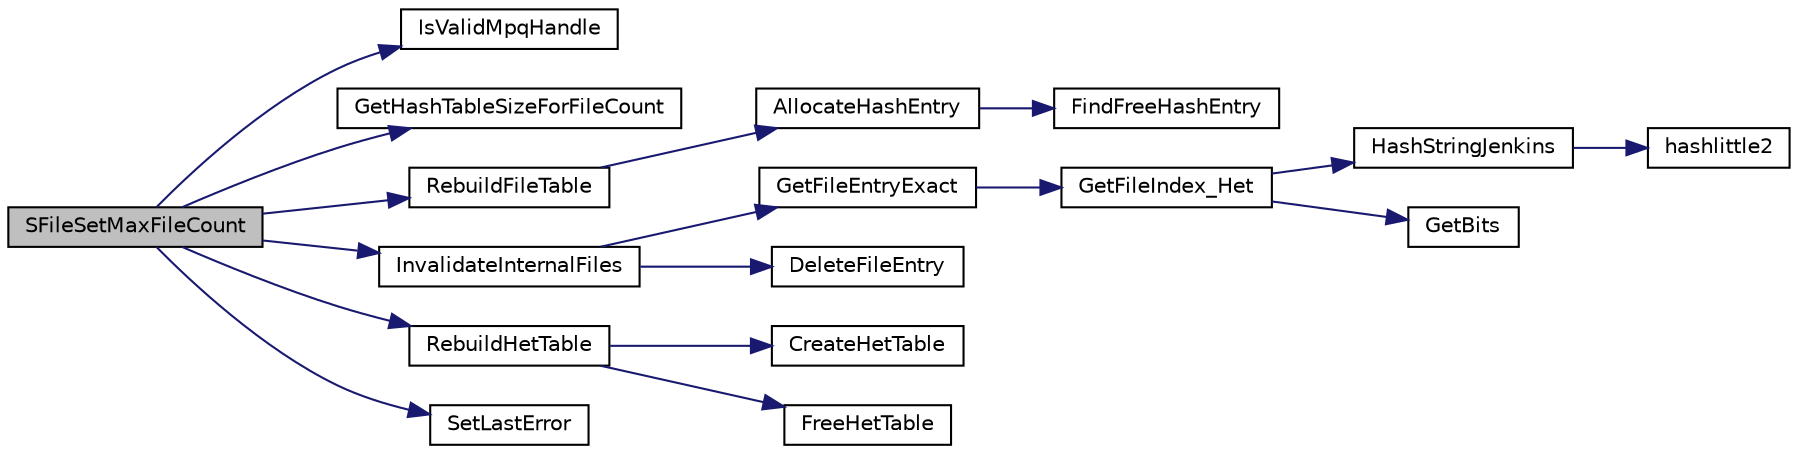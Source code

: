 digraph G
{
  edge [fontname="Helvetica",fontsize="10",labelfontname="Helvetica",labelfontsize="10"];
  node [fontname="Helvetica",fontsize="10",shape=record];
  rankdir="LR";
  Node1 [label="SFileSetMaxFileCount",height=0.2,width=0.4,color="black", fillcolor="grey75", style="filled" fontcolor="black"];
  Node1 -> Node2 [color="midnightblue",fontsize="10",style="solid",fontname="Helvetica"];
  Node2 [label="IsValidMpqHandle",height=0.2,width=0.4,color="black", fillcolor="white", style="filled",URL="$_s_base_common_8cpp.html#a67882fdf8d424efbb6b2e1f748583a66"];
  Node1 -> Node3 [color="midnightblue",fontsize="10",style="solid",fontname="Helvetica"];
  Node3 [label="GetHashTableSizeForFileCount",height=0.2,width=0.4,color="black", fillcolor="white", style="filled",URL="$_s_base_common_8cpp.html#aa2f9f710a63a44de2157a48bff7c5a21"];
  Node1 -> Node4 [color="midnightblue",fontsize="10",style="solid",fontname="Helvetica"];
  Node4 [label="RebuildFileTable",height=0.2,width=0.4,color="black", fillcolor="white", style="filled",URL="$_s_base_file_table_8cpp.html#a4f32b630b4ecbefaceebbbad807e65f8"];
  Node4 -> Node5 [color="midnightblue",fontsize="10",style="solid",fontname="Helvetica"];
  Node5 [label="AllocateHashEntry",height=0.2,width=0.4,color="black", fillcolor="white", style="filled",URL="$_s_base_common_8cpp.html#a259665299cf78eb0e253b08d6489da68"];
  Node5 -> Node6 [color="midnightblue",fontsize="10",style="solid",fontname="Helvetica"];
  Node6 [label="FindFreeHashEntry",height=0.2,width=0.4,color="black", fillcolor="white", style="filled",URL="$_s_base_common_8cpp.html#a9eeed4144d8cb5a5f06a0116a1c2133c"];
  Node1 -> Node7 [color="midnightblue",fontsize="10",style="solid",fontname="Helvetica"];
  Node7 [label="InvalidateInternalFiles",height=0.2,width=0.4,color="black", fillcolor="white", style="filled",URL="$_s_base_file_table_8cpp.html#a49c99a591813b88b38d9d219af88a8d4"];
  Node7 -> Node8 [color="midnightblue",fontsize="10",style="solid",fontname="Helvetica"];
  Node8 [label="GetFileEntryExact",height=0.2,width=0.4,color="black", fillcolor="white", style="filled",URL="$_s_base_file_table_8cpp.html#a90069131da300c2a6d9ff0b7a1b41806"];
  Node8 -> Node9 [color="midnightblue",fontsize="10",style="solid",fontname="Helvetica"];
  Node9 [label="GetFileIndex_Het",height=0.2,width=0.4,color="black", fillcolor="white", style="filled",URL="$_s_base_file_table_8cpp.html#acf04d5326a7dd5e0c5d82598f8e76a50"];
  Node9 -> Node10 [color="midnightblue",fontsize="10",style="solid",fontname="Helvetica"];
  Node10 [label="HashStringJenkins",height=0.2,width=0.4,color="black", fillcolor="white", style="filled",URL="$_s_base_common_8cpp.html#a7c410e53e1793314064827d095ba86ce"];
  Node10 -> Node11 [color="midnightblue",fontsize="10",style="solid",fontname="Helvetica"];
  Node11 [label="hashlittle2",height=0.2,width=0.4,color="black", fillcolor="white", style="filled",URL="$lookup_8h.html#a28bbffa78951ac929184f31d92a05388"];
  Node9 -> Node12 [color="midnightblue",fontsize="10",style="solid",fontname="Helvetica"];
  Node12 [label="GetBits",height=0.2,width=0.4,color="black", fillcolor="white", style="filled",URL="$_s_base_file_table_8cpp.html#a8b7cf3b06d4cc7779a95a0ef92172269"];
  Node7 -> Node13 [color="midnightblue",fontsize="10",style="solid",fontname="Helvetica"];
  Node13 [label="DeleteFileEntry",height=0.2,width=0.4,color="black", fillcolor="white", style="filled",URL="$_s_base_file_table_8cpp.html#ab491aefc6c1009d67e63868ea2be6ecc"];
  Node1 -> Node14 [color="midnightblue",fontsize="10",style="solid",fontname="Helvetica"];
  Node14 [label="RebuildHetTable",height=0.2,width=0.4,color="black", fillcolor="white", style="filled",URL="$_s_base_file_table_8cpp.html#a97fd4e4b3730b45b008fbba7dc7c07e8"];
  Node14 -> Node15 [color="midnightblue",fontsize="10",style="solid",fontname="Helvetica"];
  Node15 [label="CreateHetTable",height=0.2,width=0.4,color="black", fillcolor="white", style="filled",URL="$_s_base_file_table_8cpp.html#a97648c0afa4a301e7f7ee1e2bf201018"];
  Node14 -> Node16 [color="midnightblue",fontsize="10",style="solid",fontname="Helvetica"];
  Node16 [label="FreeHetTable",height=0.2,width=0.4,color="black", fillcolor="white", style="filled",URL="$_s_base_file_table_8cpp.html#a01959b3dc86a80003a50a1483937ce7d"];
  Node1 -> Node17 [color="midnightblue",fontsize="10",style="solid",fontname="Helvetica"];
  Node17 [label="SetLastError",height=0.2,width=0.4,color="black", fillcolor="white", style="filled",URL="$_file_stream_8cpp.html#ae12246cf2f9f9aa8e3a6367bd9fa2aed"];
}
